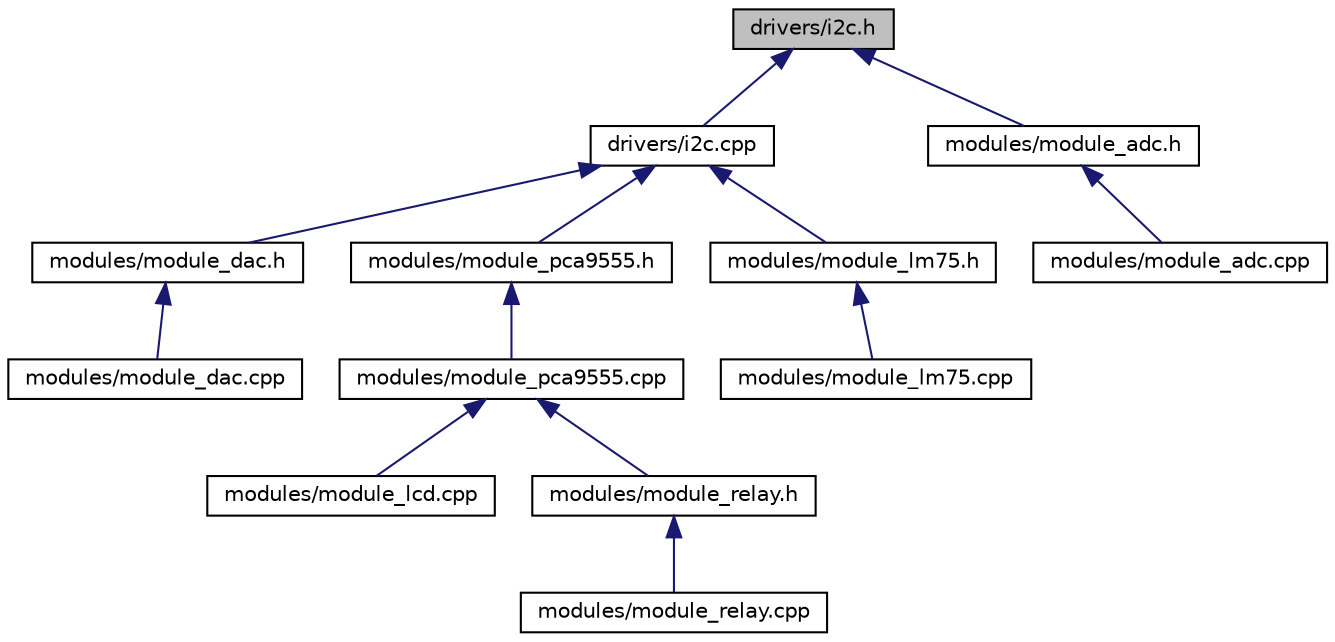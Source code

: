 digraph "drivers/i2c.h"
{
  edge [fontname="Helvetica",fontsize="10",labelfontname="Helvetica",labelfontsize="10"];
  node [fontname="Helvetica",fontsize="10",shape=record];
  Node1 [label="drivers/i2c.h",height=0.2,width=0.4,color="black", fillcolor="grey75", style="filled" fontcolor="black"];
  Node1 -> Node2 [dir="back",color="midnightblue",fontsize="10",style="solid",fontname="Helvetica"];
  Node2 [label="drivers/i2c.cpp",height=0.2,width=0.4,color="black", fillcolor="white", style="filled",URL="$drivers_2i2c_8cpp.html"];
  Node2 -> Node3 [dir="back",color="midnightblue",fontsize="10",style="solid",fontname="Helvetica"];
  Node3 [label="modules/module_dac.h",height=0.2,width=0.4,color="black", fillcolor="white", style="filled",URL="$module__dac_8h.html"];
  Node3 -> Node4 [dir="back",color="midnightblue",fontsize="10",style="solid",fontname="Helvetica"];
  Node4 [label="modules/module_dac.cpp",height=0.2,width=0.4,color="black", fillcolor="white", style="filled",URL="$modules_2module__dac_8cpp.html"];
  Node2 -> Node5 [dir="back",color="midnightblue",fontsize="10",style="solid",fontname="Helvetica"];
  Node5 [label="modules/module_pca9555.h",height=0.2,width=0.4,color="black", fillcolor="white", style="filled",URL="$module__pca9555_8h.html"];
  Node5 -> Node6 [dir="back",color="midnightblue",fontsize="10",style="solid",fontname="Helvetica"];
  Node6 [label="modules/module_pca9555.cpp",height=0.2,width=0.4,color="black", fillcolor="white", style="filled",URL="$modules_2module__pca9555_8cpp.html"];
  Node6 -> Node7 [dir="back",color="midnightblue",fontsize="10",style="solid",fontname="Helvetica"];
  Node7 [label="modules/module_lcd.cpp",height=0.2,width=0.4,color="black", fillcolor="white", style="filled",URL="$module__lcd_8cpp.html"];
  Node6 -> Node8 [dir="back",color="midnightblue",fontsize="10",style="solid",fontname="Helvetica"];
  Node8 [label="modules/module_relay.h",height=0.2,width=0.4,color="black", fillcolor="white", style="filled",URL="$module__relay_8h.html"];
  Node8 -> Node9 [dir="back",color="midnightblue",fontsize="10",style="solid",fontname="Helvetica"];
  Node9 [label="modules/module_relay.cpp",height=0.2,width=0.4,color="black", fillcolor="white", style="filled",URL="$modules_2module__relay_8cpp.html"];
  Node2 -> Node10 [dir="back",color="midnightblue",fontsize="10",style="solid",fontname="Helvetica"];
  Node10 [label="modules/module_lm75.h",height=0.2,width=0.4,color="black", fillcolor="white", style="filled",URL="$module__lm75_8h.html"];
  Node10 -> Node11 [dir="back",color="midnightblue",fontsize="10",style="solid",fontname="Helvetica"];
  Node11 [label="modules/module_lm75.cpp",height=0.2,width=0.4,color="black", fillcolor="white", style="filled",URL="$module__lm75_8cpp.html"];
  Node1 -> Node12 [dir="back",color="midnightblue",fontsize="10",style="solid",fontname="Helvetica"];
  Node12 [label="modules/module_adc.h",height=0.2,width=0.4,color="black", fillcolor="white", style="filled",URL="$module__adc_8h.html"];
  Node12 -> Node13 [dir="back",color="midnightblue",fontsize="10",style="solid",fontname="Helvetica"];
  Node13 [label="modules/module_adc.cpp",height=0.2,width=0.4,color="black", fillcolor="white", style="filled",URL="$modules_2module__adc_8cpp.html"];
}
